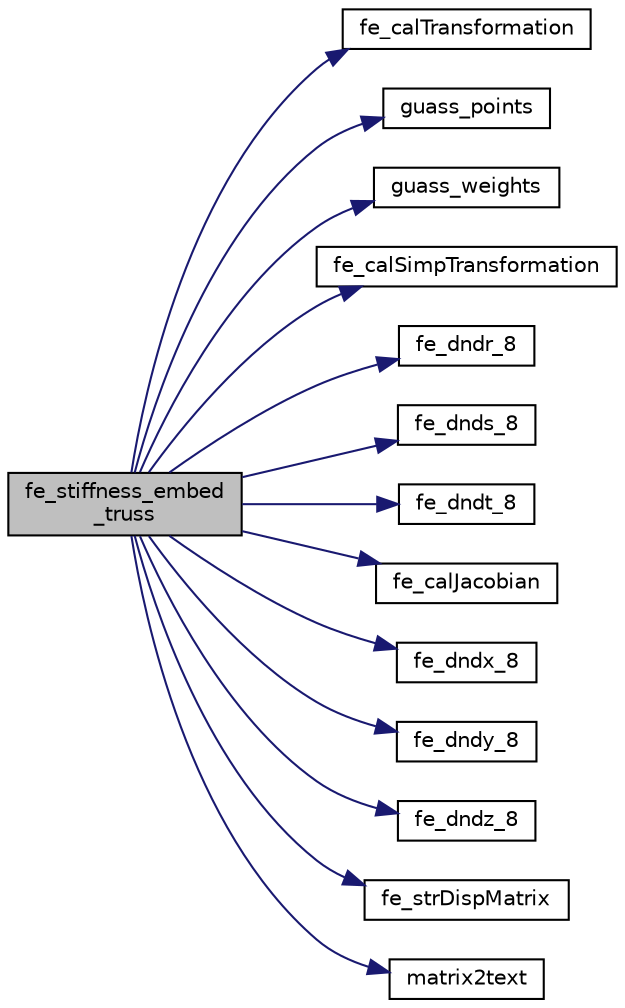 digraph "fe_stiffness_embed_truss"
{
  edge [fontname="Helvetica",fontsize="10",labelfontname="Helvetica",labelfontsize="10"];
  node [fontname="Helvetica",fontsize="10",shape=record];
  rankdir="LR";
  Node0 [label="fe_stiffness_embed\l_truss",height=0.2,width=0.4,color="black", fillcolor="grey75", style="filled", fontcolor="black"];
  Node0 -> Node1 [color="midnightblue",fontsize="10",style="solid",fontname="Helvetica"];
  Node1 [label="fe_calTransformation",height=0.2,width=0.4,color="black", fillcolor="white", style="filled",URL="$functions_8h.html#aa41c40dffea4251a07a8a3f5062f47ae"];
  Node0 -> Node2 [color="midnightblue",fontsize="10",style="solid",fontname="Helvetica"];
  Node2 [label="guass_points",height=0.2,width=0.4,color="black", fillcolor="white", style="filled",URL="$functions_8h.html#aa6ab8c3298fa10734e299fe8266aed35"];
  Node0 -> Node3 [color="midnightblue",fontsize="10",style="solid",fontname="Helvetica"];
  Node3 [label="guass_weights",height=0.2,width=0.4,color="black", fillcolor="white", style="filled",URL="$functions_8h.html#a84dcc9575e861bdb2872c10ba6238ee4"];
  Node0 -> Node4 [color="midnightblue",fontsize="10",style="solid",fontname="Helvetica"];
  Node4 [label="fe_calSimpTransformation",height=0.2,width=0.4,color="black", fillcolor="white", style="filled",URL="$functions_8h.html#ae2eeba997bf4f0bc4749b92130de7ba3"];
  Node0 -> Node5 [color="midnightblue",fontsize="10",style="solid",fontname="Helvetica"];
  Node5 [label="fe_dndr_8",height=0.2,width=0.4,color="black", fillcolor="white", style="filled",URL="$functions_8h.html#afc547bef246c057db6cbd04bf7f866a9"];
  Node0 -> Node6 [color="midnightblue",fontsize="10",style="solid",fontname="Helvetica"];
  Node6 [label="fe_dnds_8",height=0.2,width=0.4,color="black", fillcolor="white", style="filled",URL="$functions_8h.html#ac0b5524525e1f2e89bb064c15ab8e664"];
  Node0 -> Node7 [color="midnightblue",fontsize="10",style="solid",fontname="Helvetica"];
  Node7 [label="fe_dndt_8",height=0.2,width=0.4,color="black", fillcolor="white", style="filled",URL="$functions_8h.html#a57e8e5c9f740c98e4767f29c121c2d0a"];
  Node0 -> Node8 [color="midnightblue",fontsize="10",style="solid",fontname="Helvetica"];
  Node8 [label="fe_calJacobian",height=0.2,width=0.4,color="black", fillcolor="white", style="filled",URL="$functions_8h.html#a12aa5a7a3443c6fcc5e65d3bcfc9bcc3"];
  Node0 -> Node9 [color="midnightblue",fontsize="10",style="solid",fontname="Helvetica"];
  Node9 [label="fe_dndx_8",height=0.2,width=0.4,color="black", fillcolor="white", style="filled",URL="$functions_8h.html#afc6be1a5667e68156cb099e8da71170f"];
  Node0 -> Node10 [color="midnightblue",fontsize="10",style="solid",fontname="Helvetica"];
  Node10 [label="fe_dndy_8",height=0.2,width=0.4,color="black", fillcolor="white", style="filled",URL="$functions_8h.html#a0572d7818e085c67f7fbb84eef8ecfb4"];
  Node0 -> Node11 [color="midnightblue",fontsize="10",style="solid",fontname="Helvetica"];
  Node11 [label="fe_dndz_8",height=0.2,width=0.4,color="black", fillcolor="white", style="filled",URL="$functions_8h.html#aaf75db8433433807839c6ea17f2cf72c"];
  Node0 -> Node12 [color="midnightblue",fontsize="10",style="solid",fontname="Helvetica"];
  Node12 [label="fe_strDispMatrix",height=0.2,width=0.4,color="black", fillcolor="white", style="filled",URL="$functions_8h.html#a4b49d2df4f86e7d0755971ab4bfa48b2"];
  Node0 -> Node13 [color="midnightblue",fontsize="10",style="solid",fontname="Helvetica"];
  Node13 [label="matrix2text",height=0.2,width=0.4,color="black", fillcolor="white", style="filled",URL="$functions_8h.html#a346547477d2a1fbeff6b5e0b05314283"];
}
